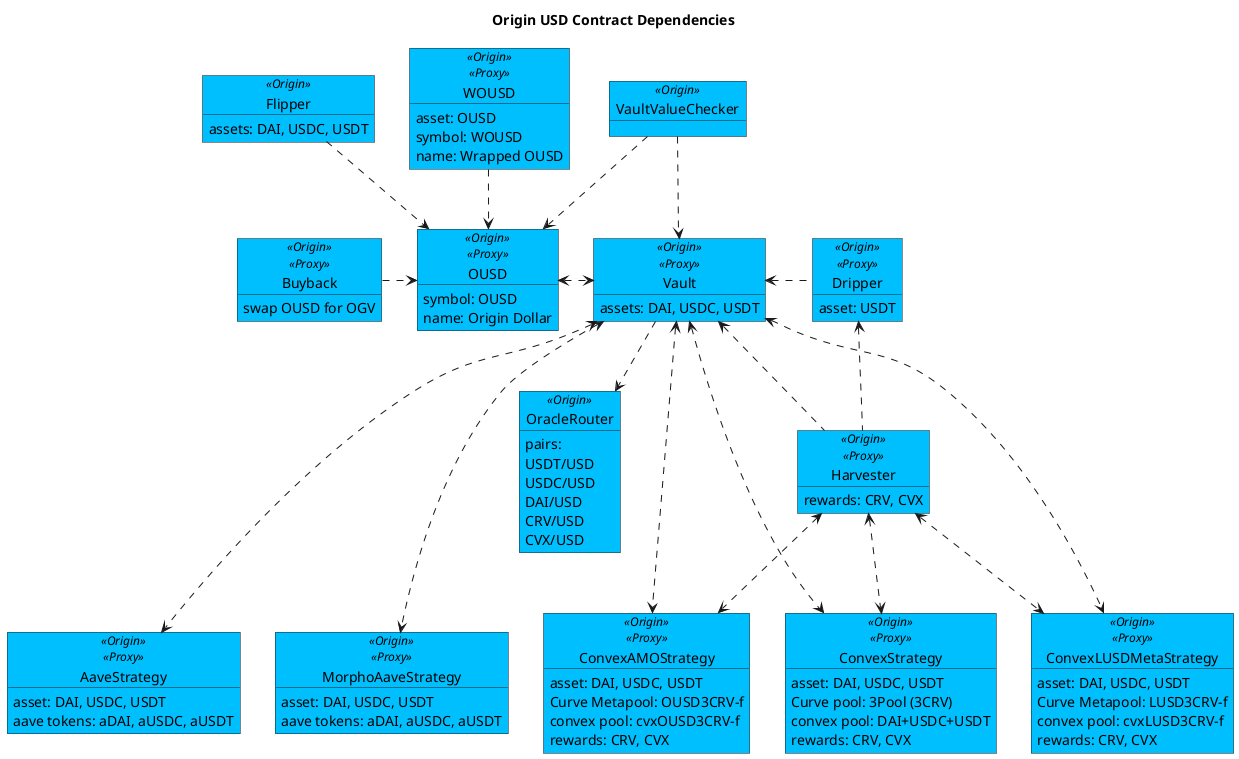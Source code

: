 @startuml

title "Origin USD Contract Dependencies"

object "Dripper" as drip <<Origin>><<Proxy>> #DeepSkyBlue {
    asset: USDT
}

object "VaultValueChecker" as checker <<Origin>> #DeepSkyBlue {
}

object "WOUSD" as wousd <<Origin>><<Proxy>> #DeepSkyBlue {
    asset: OUSD
    symbol: WOUSD
    name: Wrapped OUSD
}

object "Flipper" as flipper <<Origin>> #DeepSkyBlue {
    assets: DAI, USDC, USDT
}

object "OUSD" as ousd <<Origin>><<Proxy>> #DeepSkyBlue {
    symbol: OUSD
    name: Origin Dollar
}

object "Vault" as vault <<Origin>><<Proxy>> #DeepSkyBlue {
    assets: DAI, USDC, USDT  
}

object "Harvester" as harv <<Origin>><<Proxy>> #DeepSkyBlue {
    rewards: CRV, CVX
}

object "Buyback" as buy <<Origin>><<Proxy>> #DeepSkyBlue {
swap OUSD for OGV
}

' Strategies
object "AaveStrategy" as aaveStrat <<Origin>><<Proxy>> #DeepSkyBlue {
    asset: DAI, USDC, USDT
    aave tokens: aDAI, aUSDC, aUSDT
    ' rewards: AAVE
}
' object "CompoundStrategy" as compStrat <<Origin>><<Proxy>> #DeepSkyBlue {
'     asset: DAI, USDC, USDT
'     compound tokens: cDAI, cUSDC, cUSDT
    ' rewards: COMP
' }
object "ConvexStrategy" as cvxStrat <<Origin>><<Proxy>> #DeepSkyBlue {
    asset: DAI, USDC, USDT
    Curve pool: 3Pool (3CRV)
    convex pool: DAI+USDC+USDT
    rewards: CRV, CVX
}
object "ConvexAMOStrategy" as amoStrat <<Origin>><<Proxy>> #DeepSkyBlue {
    asset: DAI, USDC, USDT
    Curve Metapool: OUSD3CRV-f
    convex pool: cvxOUSD3CRV-f
    rewards: CRV, CVX
}
object "ConvexLUSDMetaStrategy" as cxvLusdStrat <<Origin>><<Proxy>> #DeepSkyBlue {
    asset: DAI, USDC, USDT
    Curve Metapool: LUSD3CRV-f
    convex pool: cvxLUSD3CRV-f
    rewards: CRV, CVX
}
' object "MorphoCompoundStrategy" as morphCompStrat <<Origin>><<Proxy>> #DeepSkyBlue {
'     asset: DAI, USDC, USDT
'     compound tokens: cDAI, cUSDC, cUSDT
    ' rewards: COMP
' }
object "MorphoAaveStrategy" as morphAaveStrat <<Origin>><<Proxy>> #DeepSkyBlue {
    asset: DAI, USDC, USDT
    aave tokens: aDAI, aUSDC, aUSDT
    ' rewards: AAVE
}

' Oracle
object "OracleRouter" as oracle <<Origin>> #DeepSkyBlue {
pairs:
    USDT/USD
    USDC/USD
    DAI/USD
    CRV/USD
    CVX/USD 
}

vault <. drip

checker ..> ousd
checker ..> vault

flipper ..> ousd

vault <.. harv 

wousd ..> ousd
ousd <.> vault
vault ..> oracle

buy .> ousd

' Strategies
vault <...> aaveStrat
' vault <...> compStrat
vault <...> cvxStrat
vault <...> amoStrat
vault <...> cxvLusdStrat
' vault <...> morphCompStrat
vault <...> morphAaveStrat

drip <.. harv
harv <..> cvxStrat
harv <..> amoStrat
harv <..> cxvLusdStrat


@enduml